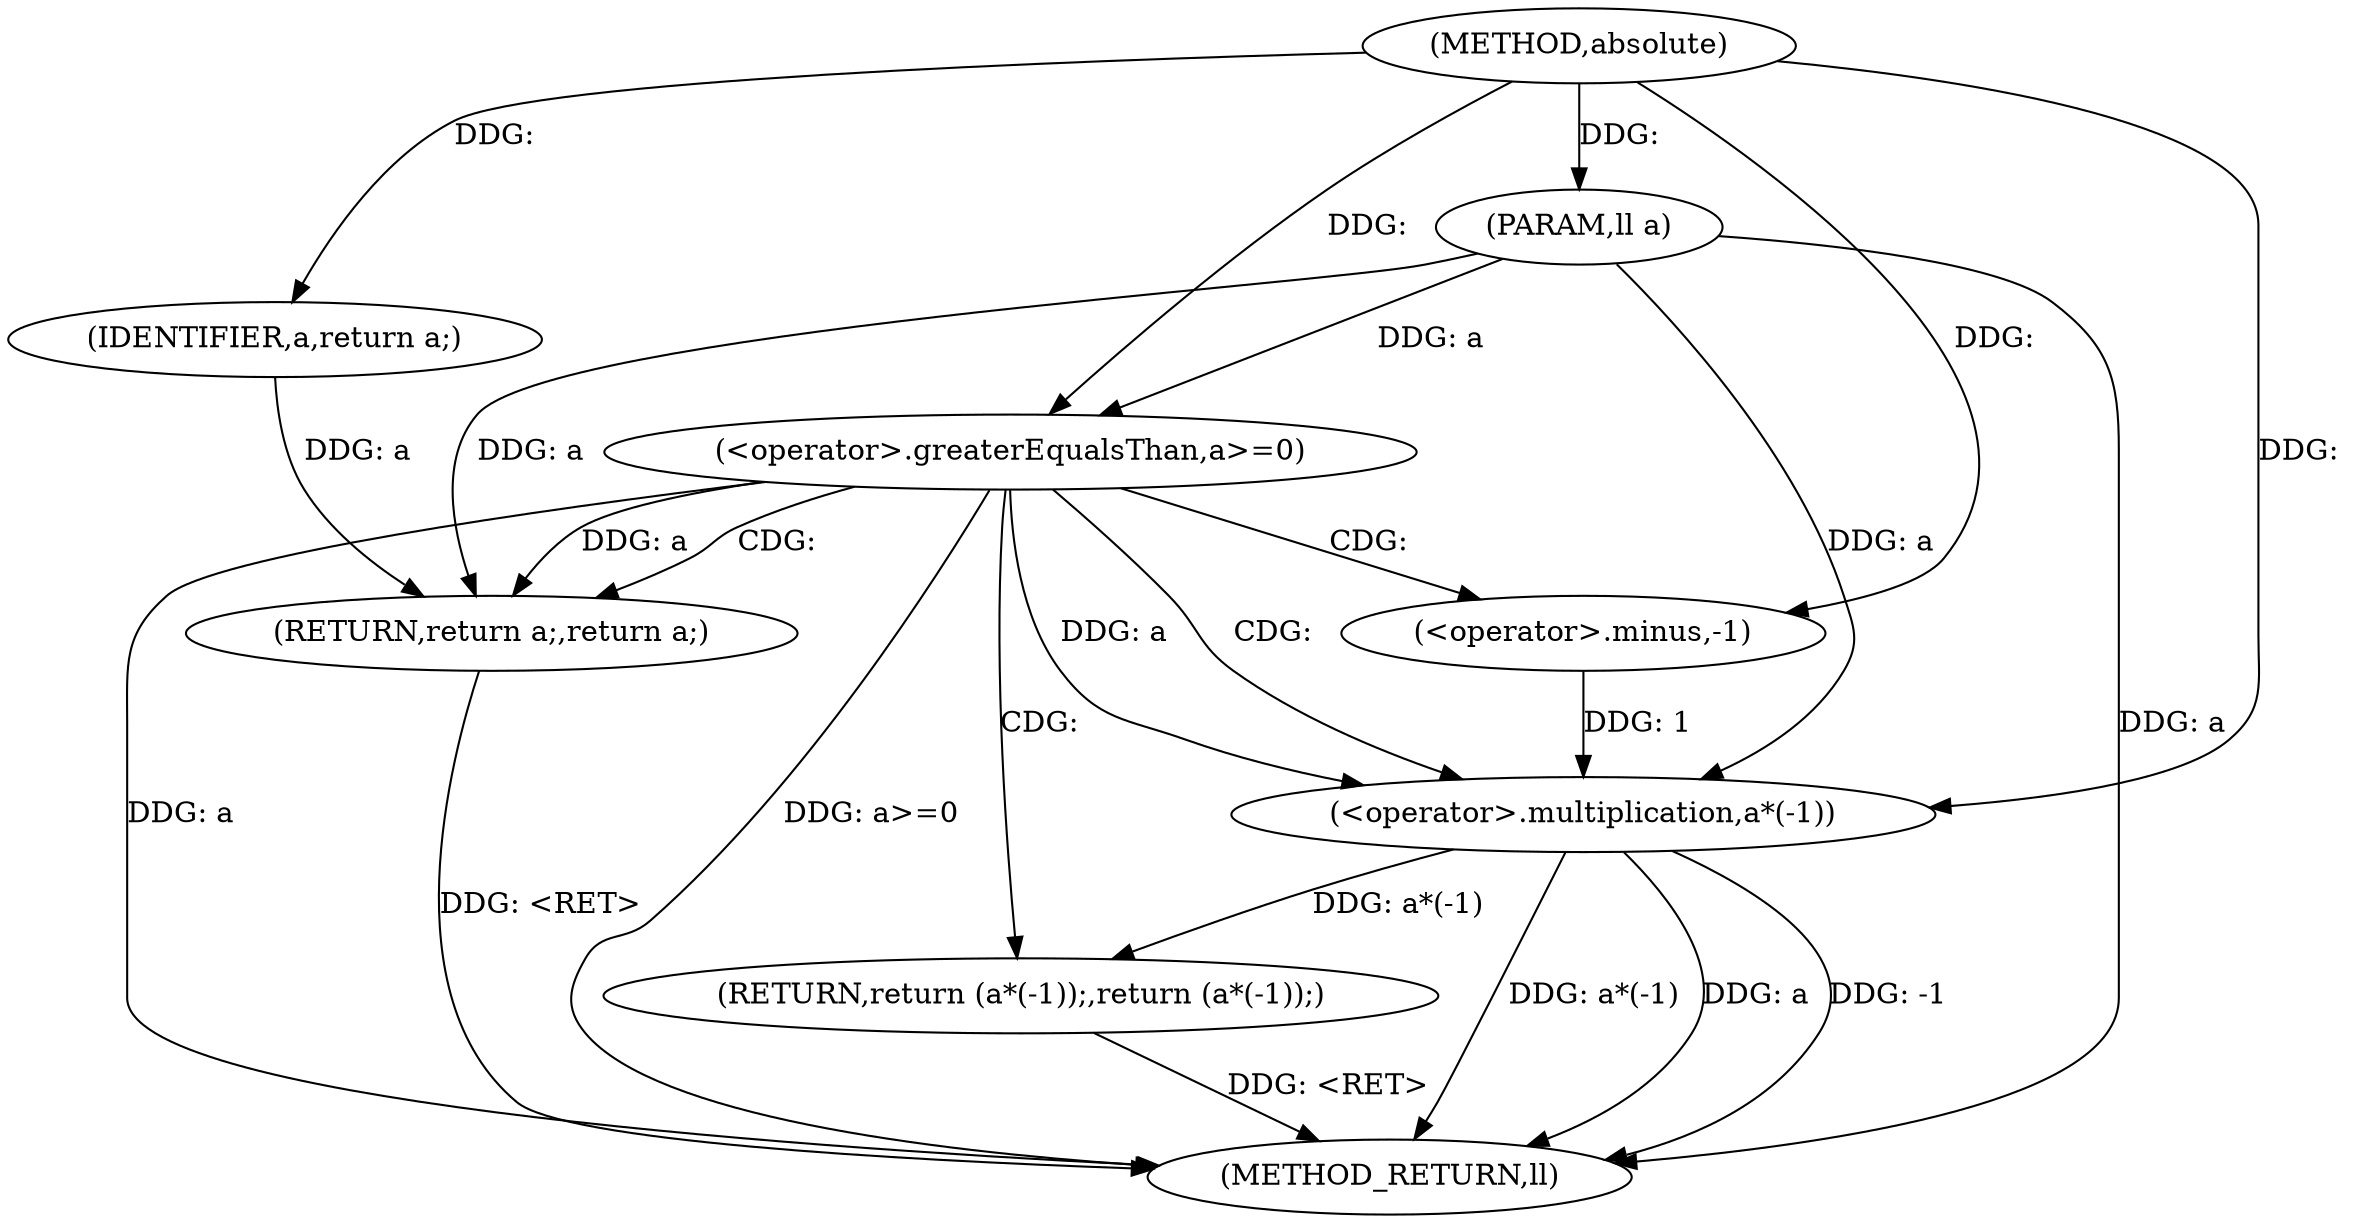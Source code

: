 digraph "absolute" {  
"1000233" [label = "(METHOD,absolute)" ]
"1000250" [label = "(METHOD_RETURN,ll)" ]
"1000234" [label = "(PARAM,ll a)" ]
"1000237" [label = "(<operator>.greaterEqualsThan,a>=0)" ]
"1000241" [label = "(RETURN,return a;,return a;)" ]
"1000242" [label = "(IDENTIFIER,a,return a;)" ]
"1000245" [label = "(RETURN,return (a*(-1));,return (a*(-1));)" ]
"1000246" [label = "(<operator>.multiplication,a*(-1))" ]
"1000248" [label = "(<operator>.minus,-1)" ]
  "1000234" -> "1000250"  [ label = "DDG: a"] 
  "1000237" -> "1000250"  [ label = "DDG: a"] 
  "1000237" -> "1000250"  [ label = "DDG: a>=0"] 
  "1000246" -> "1000250"  [ label = "DDG: a"] 
  "1000246" -> "1000250"  [ label = "DDG: -1"] 
  "1000246" -> "1000250"  [ label = "DDG: a*(-1)"] 
  "1000241" -> "1000250"  [ label = "DDG: <RET>"] 
  "1000245" -> "1000250"  [ label = "DDG: <RET>"] 
  "1000233" -> "1000234"  [ label = "DDG: "] 
  "1000234" -> "1000237"  [ label = "DDG: a"] 
  "1000233" -> "1000237"  [ label = "DDG: "] 
  "1000242" -> "1000241"  [ label = "DDG: a"] 
  "1000237" -> "1000241"  [ label = "DDG: a"] 
  "1000234" -> "1000241"  [ label = "DDG: a"] 
  "1000233" -> "1000242"  [ label = "DDG: "] 
  "1000246" -> "1000245"  [ label = "DDG: a*(-1)"] 
  "1000237" -> "1000246"  [ label = "DDG: a"] 
  "1000234" -> "1000246"  [ label = "DDG: a"] 
  "1000233" -> "1000246"  [ label = "DDG: "] 
  "1000248" -> "1000246"  [ label = "DDG: 1"] 
  "1000233" -> "1000248"  [ label = "DDG: "] 
  "1000237" -> "1000248"  [ label = "CDG: "] 
  "1000237" -> "1000245"  [ label = "CDG: "] 
  "1000237" -> "1000246"  [ label = "CDG: "] 
  "1000237" -> "1000241"  [ label = "CDG: "] 
}
